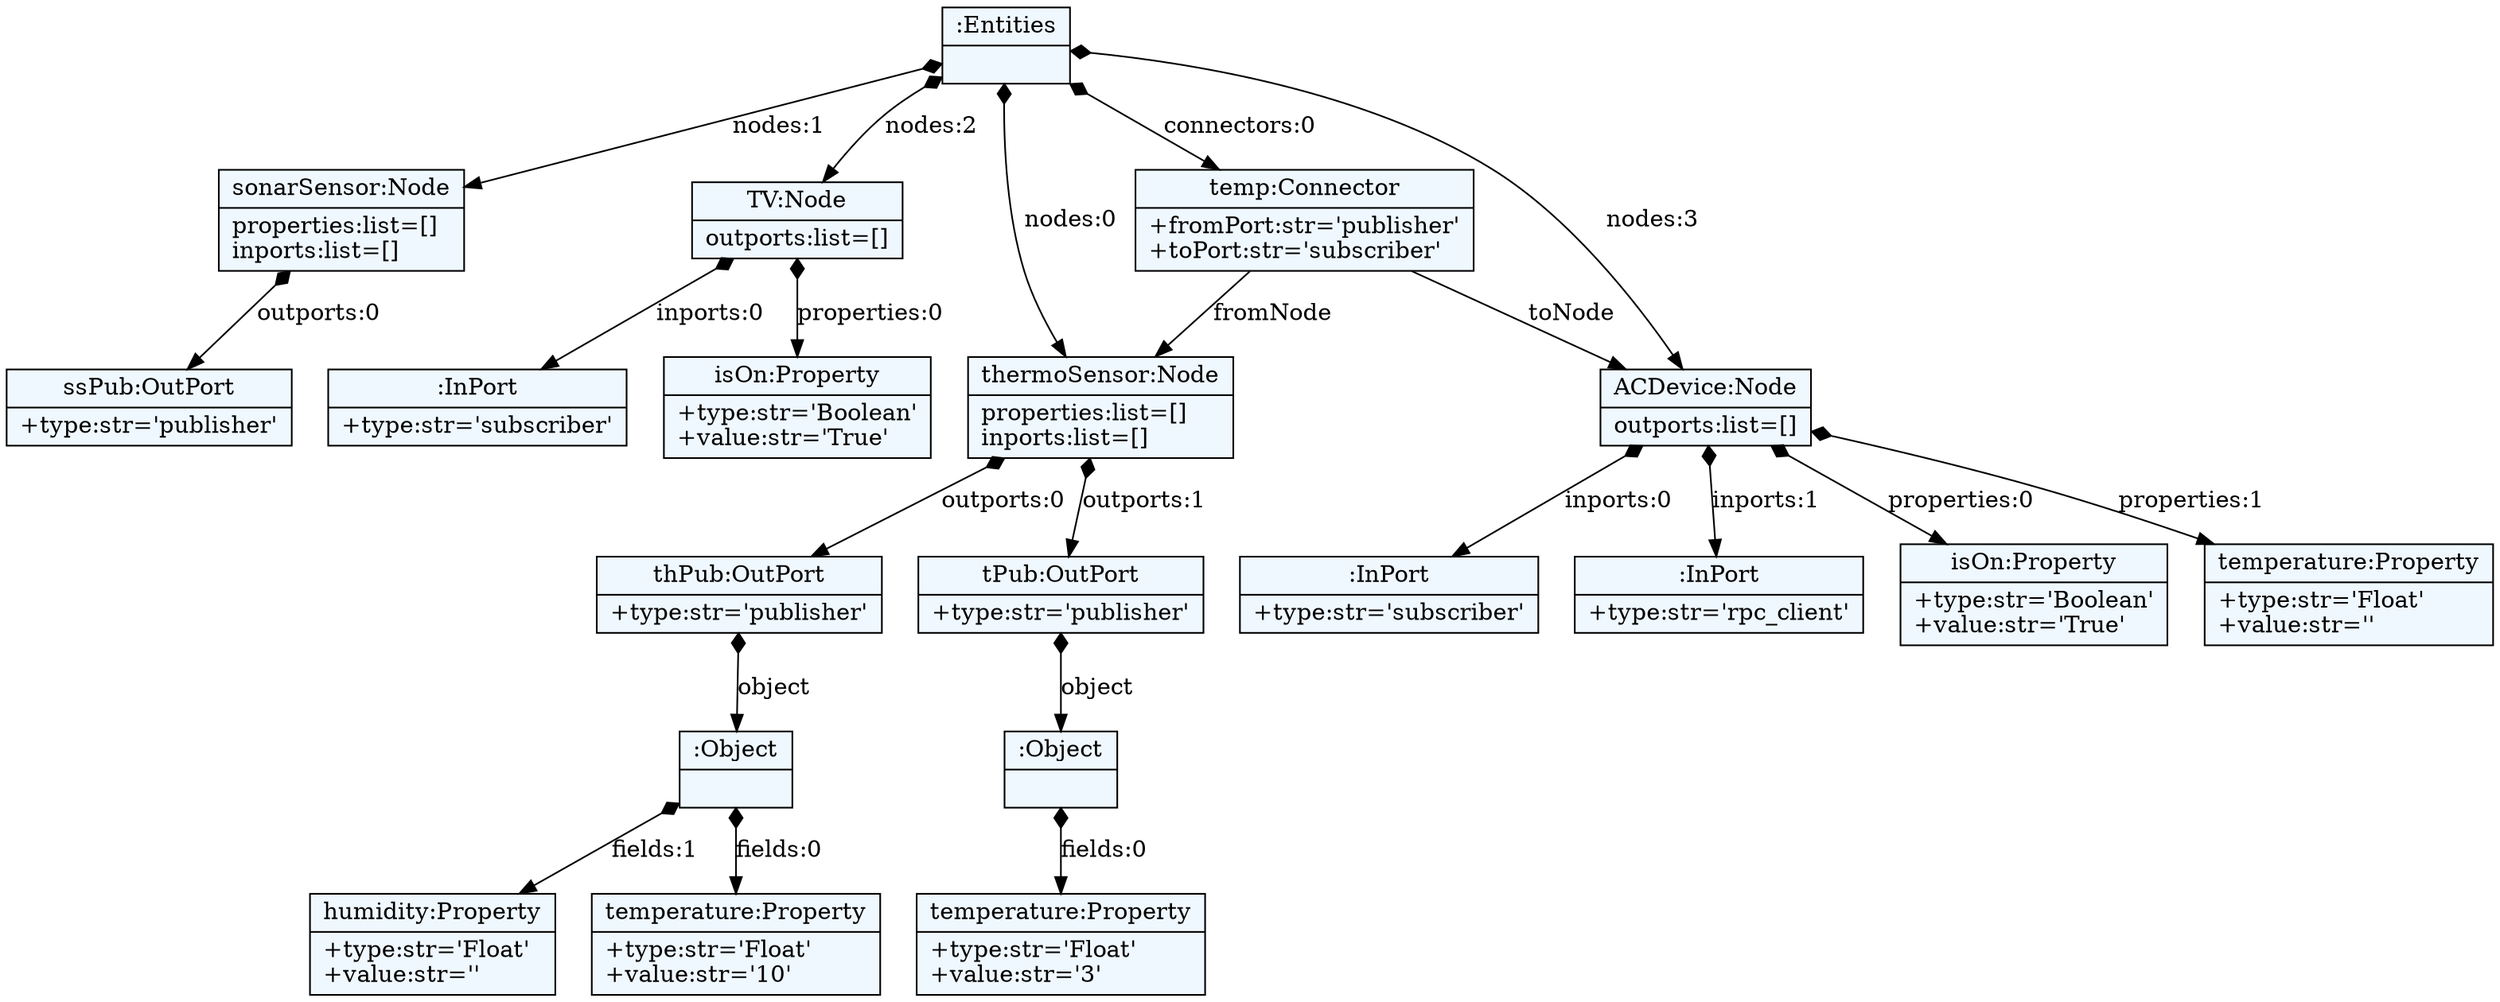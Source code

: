 
    digraph textX {
    fontname = "Bitstream Vera Sans"
    fontsize = 8
    node[
        shape=record,
        style=filled,
        fillcolor=aliceblue
    ]
    nodesep = 0.3
    edge[dir=black,arrowtail=empty]


4368901840 -> 4368902752 [label="nodes:0" arrowtail=diamond dir=both]
4368902752 -> 4368903520 [label="outports:0" arrowtail=diamond dir=both]
4368903520 -> 4368902656 [label="object" arrowtail=diamond dir=both]
4368902656 -> 4368902320 [label="fields:0" arrowtail=diamond dir=both]
4368902320[label="{temperature:Property|+type:str='Float'\l+value:str='10'\l}"]
4368902656 -> 4368902368 [label="fields:1" arrowtail=diamond dir=both]
4368902368[label="{humidity:Property|+type:str='Float'\l+value:str=''\l}"]
4368902656[label="{:Object|}"]
4368903520[label="{thPub:OutPort|+type:str='publisher'\l}"]
4368902752 -> 4368903952 [label="outports:1" arrowtail=diamond dir=both]
4368903952 -> 4368901744 [label="object" arrowtail=diamond dir=both]
4368901744 -> 4368900592 [label="fields:0" arrowtail=diamond dir=both]
4368900592[label="{temperature:Property|+type:str='Float'\l+value:str='3'\l}"]
4368901744[label="{:Object|}"]
4368903952[label="{tPub:OutPort|+type:str='publisher'\l}"]
4368902752[label="{thermoSensor:Node|properties:list=[]\linports:list=[]\l}"]
4368901840 -> 4368901408 [label="nodes:1" arrowtail=diamond dir=both]
4368901408 -> 4368902416 [label="outports:0" arrowtail=diamond dir=both]
4368902416[label="{ssPub:OutPort|+type:str='publisher'\l}"]
4368901408[label="{sonarSensor:Node|properties:list=[]\linports:list=[]\l}"]
4368901840 -> 4368903184 [label="nodes:2" arrowtail=diamond dir=both]
4368903184 -> 4368900256 [label="properties:0" arrowtail=diamond dir=both]
4368900256[label="{isOn:Property|+type:str='Boolean'\l+value:str='True'\l}"]
4368903184 -> 4368901120 [label="inports:0" arrowtail=diamond dir=both]
4368901120[label="{:InPort|+type:str='subscriber'\l}"]
4368903184[label="{TV:Node|outports:list=[]\l}"]
4368901840 -> 4368903904 [label="nodes:3" arrowtail=diamond dir=both]
4368903904 -> 4368904096 [label="properties:0" arrowtail=diamond dir=both]
4368904096[label="{isOn:Property|+type:str='Boolean'\l+value:str='True'\l}"]
4368903904 -> 4368903760 [label="properties:1" arrowtail=diamond dir=both]
4368903760[label="{temperature:Property|+type:str='Float'\l+value:str=''\l}"]
4368903904 -> 4368903328 [label="inports:0" arrowtail=diamond dir=both]
4368903328[label="{:InPort|+type:str='subscriber'\l}"]
4368903904 -> 4368901648 [label="inports:1" arrowtail=diamond dir=both]
4368901648[label="{:InPort|+type:str='rpc_client'\l}"]
4368903904[label="{ACDevice:Node|outports:list=[]\l}"]
4368901840 -> 4368900208 [label="connectors:0" arrowtail=diamond dir=both]
4368900208 -> 4368902752 [label="fromNode" ]
4368900208 -> 4368903904 [label="toNode" ]
4368900208[label="{temp:Connector|+fromPort:str='publisher'\l+toPort:str='subscriber'\l}"]
4368901840[label="{:Entities|}"]

}
